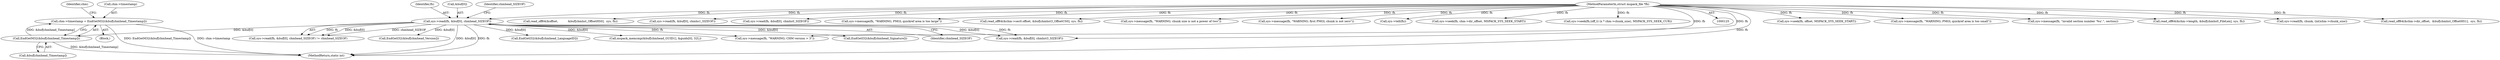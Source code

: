 digraph "0_libmspack_8759da8db6ec9e866cb8eb143313f397f925bb4f@pointer" {
"1000280" [label="(Call,chm->timestamp = EndGetM32(&buf[chmhead_Timestamp]))"];
"1000284" [label="(Call,EndGetM32(&buf[chmhead_Timestamp]))"];
"1000233" [label="(Call,sys->read(fh, &buf[0], chmhead_SIZEOF))"];
"1000127" [label="(MethodParameterIn,struct mspack_file *fh)"];
"1000285" [label="(Call,&buf[chmhead_Timestamp])"];
"1000361" [label="(Call,sys->seek(fh, offset, MSPACK_SYS_SEEK_START))"];
"1000726" [label="(Call,sys->message(fh, \"WARNING; PMGL quickref area is too small\"))"];
"1000826" [label="(Call,sys->message(fh, \"invalid section number '%u'.\", section))"];
"1000130" [label="(Block,)"];
"1000382" [label="(Call,read_off64(&chm->length, &buf[chmhs0_FileLen], sys, fh))"];
"1000690" [label="(Call,sys->read(fh, chunk, (int)chm->chunk_size))"];
"1000291" [label="(Identifier,chm)"];
"1000235" [label="(Call,&buf[0])"];
"1000232" [label="(Call,sys->read(fh, &buf[0], chmhead_SIZEOF) != chmhead_SIZEOF)"];
"1000333" [label="(Call,read_off64(&chm->dir_offset,  &buf[chmhst_OffsetHS1],  sys, fh))"];
"1001071" [label="(MethodReturn,static int)"];
"1000127" [label="(MethodParameterIn,struct mspack_file *fh)"];
"1000275" [label="(Call,EndGetI32(&buf[chmhead_Version]))"];
"1000240" [label="(Identifier,chmhead_SIZEOF)"];
"1000293" [label="(Call,EndGetI32(&buf[chmhead_LanguageID]))"];
"1000284" [label="(Call,EndGetM32(&buf[chmhead_Timestamp]))"];
"1000323" [label="(Call,read_off64(&offset,           &buf[chmhst_OffsetHS0],  sys, fh))"];
"1000408" [label="(Call,sys->read(fh, &buf[0], chmhs1_SIZEOF))"];
"1000257" [label="(Call,mspack_memcmp(&buf[chmhead_GUID1], &guids[0], 32L))"];
"1000281" [label="(Call,chm->timestamp)"];
"1000370" [label="(Call,sys->read(fh, &buf[0], chmhs0_SIZEOF))"];
"1000744" [label="(Call,sys->message(fh, \"WARNING; PMGL quickref area is too large\"))"];
"1000246" [label="(Call,EndGetI32(&buf[chmhead_Signature]))"];
"1000239" [label="(Identifier,chmhead_SIZEOF)"];
"1000310" [label="(Call,sys->read(fh, &buf[0], chmhst3_SIZEOF))"];
"1000344" [label="(Call,read_off64(&chm->sec0.offset, &buf[chmhst3_OffsetCS0], sys, fh))"];
"1000586" [label="(Call,sys->message(fh, \"WARNING; chunk size is not a power of two\"))"];
"1000280" [label="(Call,chm->timestamp = EndGetM32(&buf[chmhead_Timestamp]))"];
"1000596" [label="(Call,sys->message(fh, \"WARNING; first PMGL chunk is not zero\"))"];
"1000233" [label="(Call,sys->read(fh, &buf[0], chmhead_SIZEOF))"];
"1000234" [label="(Identifier,fh)"];
"1000423" [label="(Call,sys->tell(fh))"];
"1000397" [label="(Call,sys->seek(fh, chm->dir_offset, MSPACK_SYS_SEEK_START))"];
"1000643" [label="(Call,sys->seek(fh,(off_t) (x * chm->chunk_size), MSPACK_SYS_SEEK_CUR))"];
"1000305" [label="(Call,sys->message(fh, \"WARNING; CHM version > 3\"))"];
"1000280" -> "1000130"  [label="AST: "];
"1000280" -> "1000284"  [label="CFG: "];
"1000281" -> "1000280"  [label="AST: "];
"1000284" -> "1000280"  [label="AST: "];
"1000291" -> "1000280"  [label="CFG: "];
"1000280" -> "1001071"  [label="DDG: EndGetM32(&buf[chmhead_Timestamp])"];
"1000280" -> "1001071"  [label="DDG: chm->timestamp"];
"1000284" -> "1000280"  [label="DDG: &buf[chmhead_Timestamp]"];
"1000284" -> "1000285"  [label="CFG: "];
"1000285" -> "1000284"  [label="AST: "];
"1000284" -> "1001071"  [label="DDG: &buf[chmhead_Timestamp]"];
"1000233" -> "1000284"  [label="DDG: &buf[0]"];
"1000233" -> "1000232"  [label="AST: "];
"1000233" -> "1000239"  [label="CFG: "];
"1000234" -> "1000233"  [label="AST: "];
"1000235" -> "1000233"  [label="AST: "];
"1000239" -> "1000233"  [label="AST: "];
"1000240" -> "1000233"  [label="CFG: "];
"1000233" -> "1001071"  [label="DDG: &buf[0]"];
"1000233" -> "1001071"  [label="DDG: fh"];
"1000233" -> "1000232"  [label="DDG: fh"];
"1000233" -> "1000232"  [label="DDG: &buf[0]"];
"1000233" -> "1000232"  [label="DDG: chmhead_SIZEOF"];
"1000127" -> "1000233"  [label="DDG: fh"];
"1000233" -> "1000246"  [label="DDG: &buf[0]"];
"1000233" -> "1000257"  [label="DDG: &buf[0]"];
"1000233" -> "1000275"  [label="DDG: &buf[0]"];
"1000233" -> "1000293"  [label="DDG: &buf[0]"];
"1000233" -> "1000305"  [label="DDG: fh"];
"1000233" -> "1000310"  [label="DDG: fh"];
"1000233" -> "1000310"  [label="DDG: &buf[0]"];
"1000127" -> "1000125"  [label="AST: "];
"1000127" -> "1001071"  [label="DDG: fh"];
"1000127" -> "1000305"  [label="DDG: fh"];
"1000127" -> "1000310"  [label="DDG: fh"];
"1000127" -> "1000323"  [label="DDG: fh"];
"1000127" -> "1000333"  [label="DDG: fh"];
"1000127" -> "1000344"  [label="DDG: fh"];
"1000127" -> "1000361"  [label="DDG: fh"];
"1000127" -> "1000370"  [label="DDG: fh"];
"1000127" -> "1000382"  [label="DDG: fh"];
"1000127" -> "1000397"  [label="DDG: fh"];
"1000127" -> "1000408"  [label="DDG: fh"];
"1000127" -> "1000423"  [label="DDG: fh"];
"1000127" -> "1000586"  [label="DDG: fh"];
"1000127" -> "1000596"  [label="DDG: fh"];
"1000127" -> "1000643"  [label="DDG: fh"];
"1000127" -> "1000690"  [label="DDG: fh"];
"1000127" -> "1000726"  [label="DDG: fh"];
"1000127" -> "1000744"  [label="DDG: fh"];
"1000127" -> "1000826"  [label="DDG: fh"];
}
